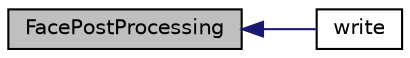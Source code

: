 digraph "FacePostProcessing"
{
  bgcolor="transparent";
  edge [fontname="Helvetica",fontsize="10",labelfontname="Helvetica",labelfontsize="10"];
  node [fontname="Helvetica",fontsize="10",shape=record];
  rankdir="LR";
  Node81 [label="FacePostProcessing",height=0.2,width=0.4,color="black", fillcolor="grey75", style="filled", fontcolor="black"];
  Node81 -> Node82 [dir="back",color="midnightblue",fontsize="10",style="solid",fontname="Helvetica"];
  Node82 [label="write",height=0.2,width=0.4,color="black",URL="$a25105.html#aac759501cf6c7895a70eecbef0226ae1",tooltip="Write post-processing info. "];
}
